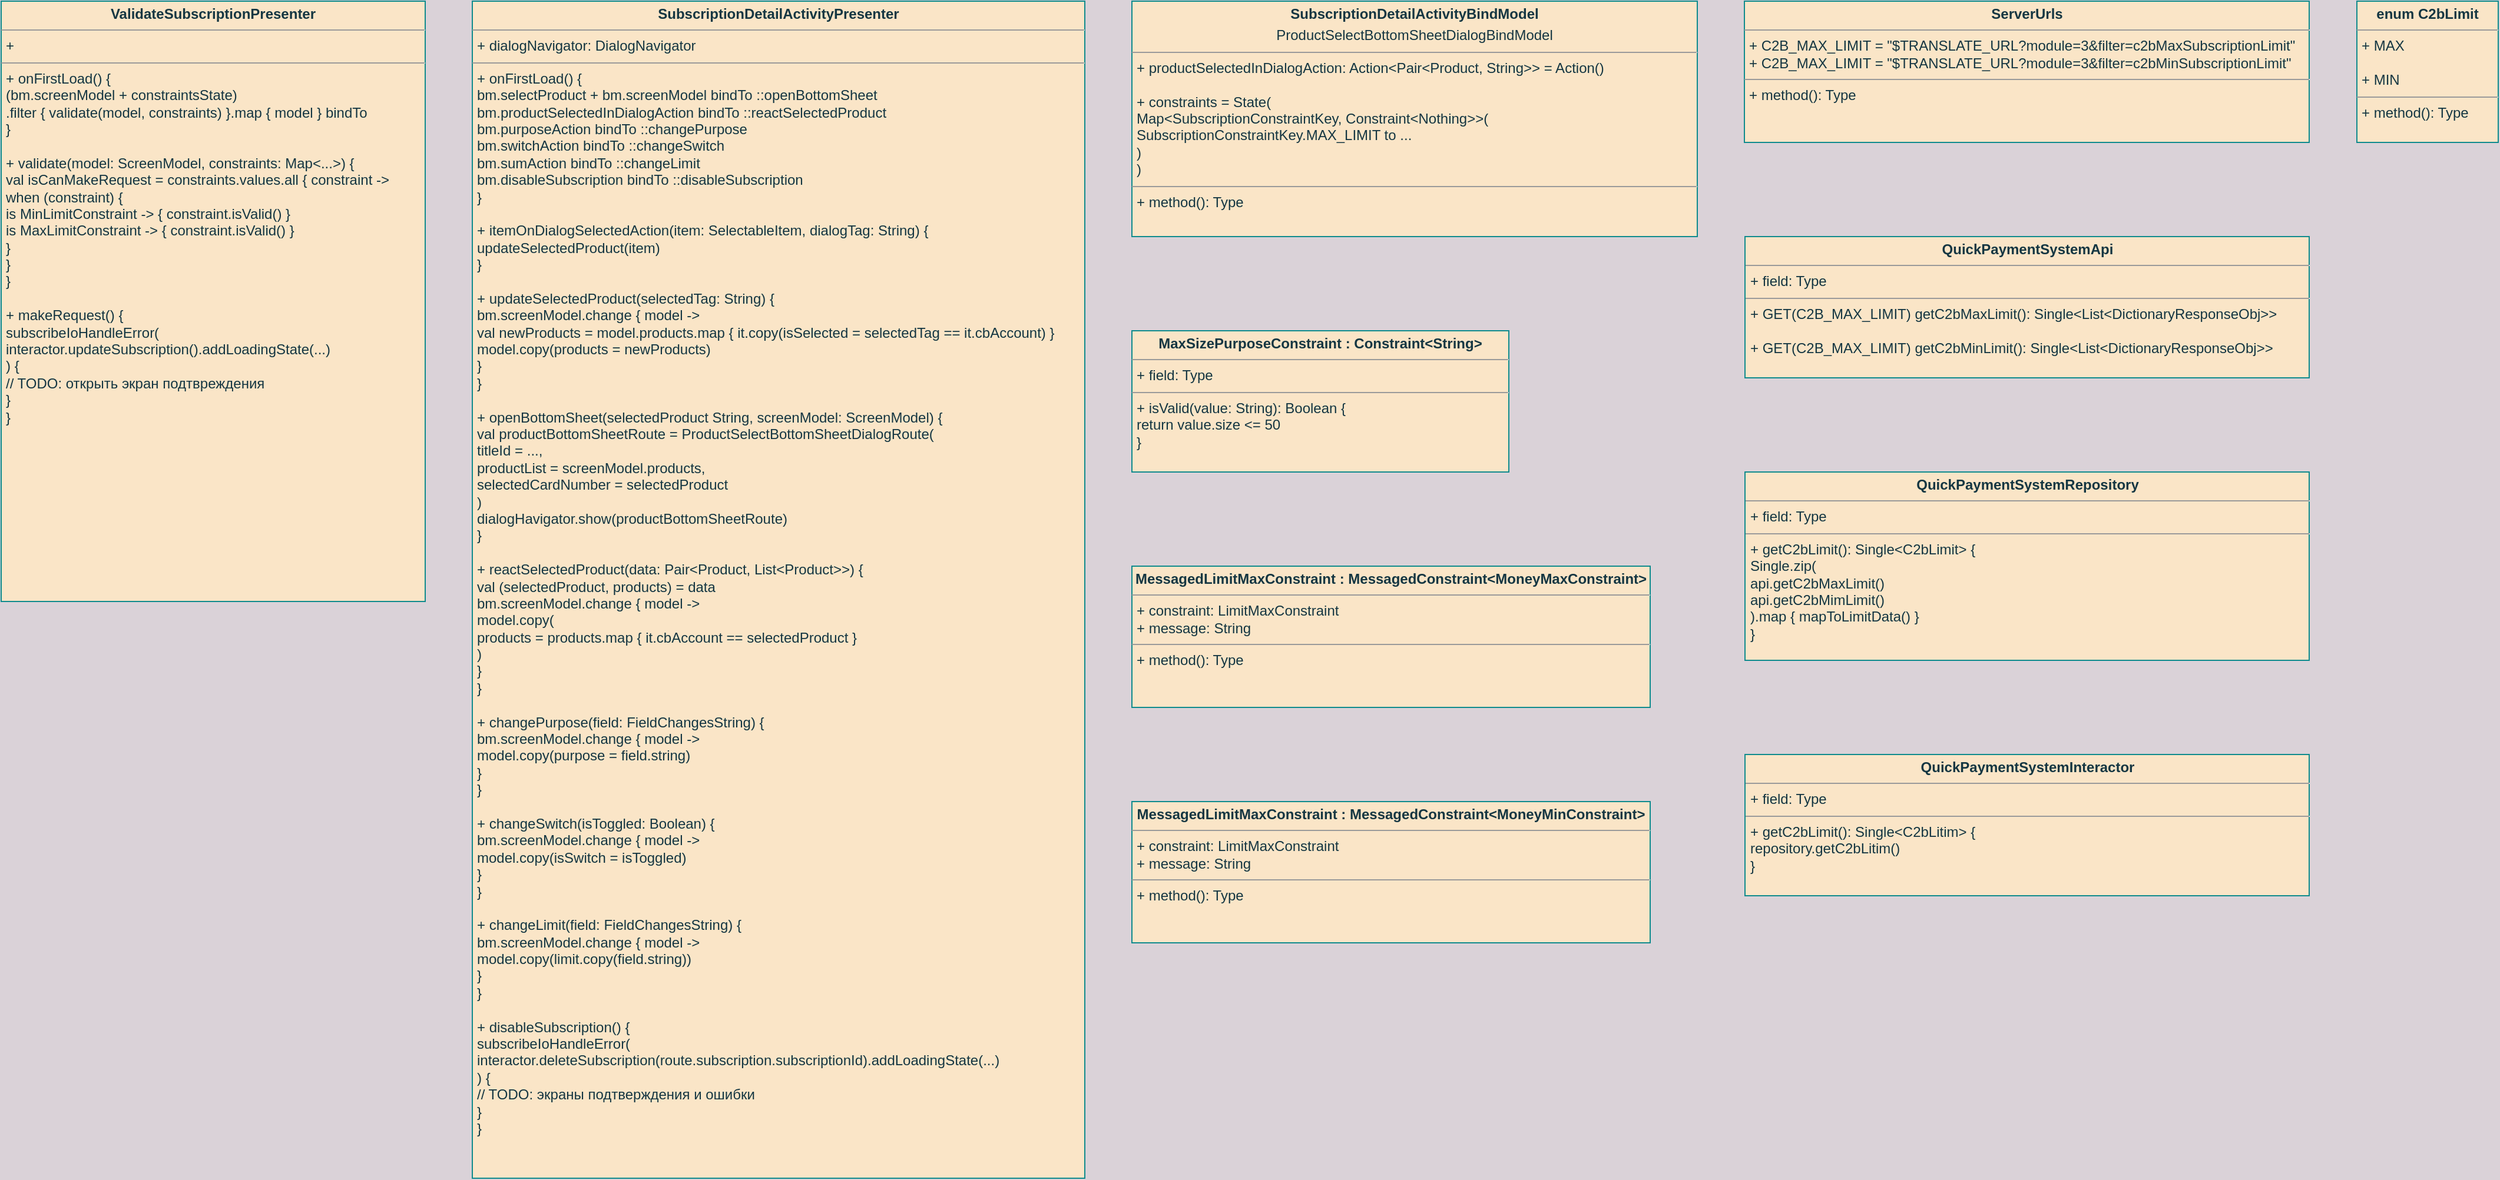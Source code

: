 <mxfile version="20.0.4" type="github">
  <diagram id="dgySgIXKoiI1m48yWmHK" name="Page-1">
    <mxGraphModel dx="1479" dy="441" grid="1" gridSize="10" guides="1" tooltips="1" connect="1" arrows="1" fold="1" page="1" pageScale="1" pageWidth="827" pageHeight="1169" background="#DAD2D8" math="0" shadow="0">
      <root>
        <mxCell id="0" />
        <mxCell id="1" parent="0" />
        <mxCell id="nkkHQVLCM54U9WsjHT4e-6" value="&lt;p style=&quot;margin:0px;margin-top:4px;text-align:center;&quot;&gt;&lt;b&gt;MessagedLimitMaxConstraint : MessagedConstraint&amp;lt;MoneyMaxConstraint&amp;gt;&lt;br&gt;&lt;/b&gt;&lt;/p&gt;&lt;hr size=&quot;1&quot;&gt;&lt;p style=&quot;margin:0px;margin-left:4px;&quot;&gt;+ constraint: LimitMaxConstraint&lt;/p&gt;&lt;p style=&quot;margin:0px;margin-left:4px;&quot;&gt;+ message: String&lt;br&gt;&lt;/p&gt;&lt;hr size=&quot;1&quot;&gt;&lt;p style=&quot;margin:0px;margin-left:4px;&quot;&gt;+ method(): Type&lt;/p&gt;" style="verticalAlign=top;align=left;overflow=fill;fontSize=12;fontFamily=Helvetica;html=1;rounded=0;sketch=0;fontColor=#143642;strokeColor=#0F8B8D;fillColor=#FAE5C7;" vertex="1" parent="1">
          <mxGeometry x="680" y="600" width="440" height="120" as="geometry" />
        </mxCell>
        <mxCell id="GnEPdB5FuV8N0eEhSFUD-5" value="&lt;p style=&quot;margin:0px;margin-top:4px;text-align:center;&quot;&gt;&lt;b&gt;SubscriptionDetailActivityPresenter&lt;/b&gt;&lt;br&gt;&lt;/p&gt;&lt;hr size=&quot;1&quot;&gt;&lt;p style=&quot;margin:0px;margin-left:4px;&quot;&gt;+ dialogNavigator: DialogNavigator&lt;br&gt;&lt;/p&gt;&lt;hr size=&quot;1&quot;&gt;&lt;p style=&quot;margin:0px;margin-left:4px;&quot;&gt;+ onFirstLoad() {&lt;/p&gt;&lt;p style=&quot;margin:0px;margin-left:4px;&quot;&gt;bm.selectProduct + bm.screenModel bindTo ::openBottomSheet&lt;/p&gt;&lt;p style=&quot;margin:0px;margin-left:4px;&quot;&gt;bm.productSelectedInDialogAction bindTo ::reactSelectedProduct&lt;/p&gt;&lt;p style=&quot;margin:0px;margin-left:4px;&quot;&gt;bm.purposeAction bindTo ::changePurpose&lt;/p&gt;&lt;p style=&quot;margin:0px;margin-left:4px;&quot;&gt;bm.switchAction bindTo ::changeSwitch&lt;/p&gt;&lt;p style=&quot;margin:0px;margin-left:4px;&quot;&gt;bm.sumAction bindTo ::changeLimit&lt;br&gt;&lt;/p&gt;&lt;p style=&quot;margin:0px;margin-left:4px;&quot;&gt;bm.disableSubscription bindTo ::disableSubscription&lt;br&gt;&lt;/p&gt;&lt;p style=&quot;margin:0px;margin-left:4px;&quot;&gt;}&lt;br&gt;&lt;/p&gt;&lt;p style=&quot;margin:0px;margin-left:4px;&quot;&gt;&lt;br&gt;&lt;/p&gt;&lt;p style=&quot;margin:0px;margin-left:4px;&quot;&gt;+ itemOnDialogSelectedAction(item: SelectableItem, dialogTag: String) {&lt;/p&gt;&lt;p style=&quot;margin:0px;margin-left:4px;&quot;&gt;updateSelectedProduct(item)&lt;br&gt;&lt;/p&gt;&lt;p style=&quot;margin:0px;margin-left:4px;&quot;&gt;}&lt;/p&gt;&lt;p style=&quot;margin:0px;margin-left:4px;&quot;&gt;&lt;br&gt;&lt;/p&gt;&lt;p style=&quot;margin:0px;margin-left:4px;&quot;&gt;+ updateSelectedProduct(selectedTag: String) {&lt;/p&gt;&lt;p style=&quot;margin:0px;margin-left:4px;&quot;&gt;bm.screenModel.change { model -&amp;gt;&lt;/p&gt;&lt;p style=&quot;margin:0px;margin-left:4px;&quot;&gt;val newProducts = model.products.map { it.copy(isSelected = selectedTag == it.cbAccount) }&lt;br&gt;&lt;/p&gt;&lt;p style=&quot;margin:0px;margin-left:4px;&quot;&gt;model.copy(products = newProducts)&lt;br&gt;&lt;/p&gt;&lt;p style=&quot;margin:0px;margin-left:4px;&quot;&gt;}&lt;br&gt;&lt;/p&gt;&lt;p style=&quot;margin:0px;margin-left:4px;&quot;&gt;}&lt;br&gt;&lt;/p&gt;&lt;p style=&quot;margin:0px;margin-left:4px;&quot;&gt;&lt;br&gt;&lt;/p&gt;&lt;p style=&quot;margin:0px;margin-left:4px;&quot;&gt;+ openBottomSheet(selectedProduct String, screenModel: ScreenModel) {&lt;/p&gt;&lt;p style=&quot;margin:0px;margin-left:4px;&quot;&gt;val productBottomSheetRoute = ProductSelectBottomSheetDialogRoute(&lt;/p&gt;&lt;p style=&quot;margin:0px;margin-left:4px;&quot;&gt;titleId = ...,&lt;/p&gt;&lt;p style=&quot;margin:0px;margin-left:4px;&quot;&gt;productList = screenModel.products,&lt;/p&gt;&lt;p style=&quot;margin:0px;margin-left:4px;&quot;&gt;selectedCardNumber = selectedProduct&lt;br&gt;&lt;/p&gt;&lt;p style=&quot;margin:0px;margin-left:4px;&quot;&gt;)&lt;br&gt;&lt;/p&gt;&lt;p style=&quot;margin:0px;margin-left:4px;&quot;&gt;dialogHavigator.show(productBottomSheetRoute)&lt;br&gt;&lt;/p&gt;&lt;p style=&quot;margin:0px;margin-left:4px;&quot;&gt;}&lt;/p&gt;&lt;p style=&quot;margin:0px;margin-left:4px;&quot;&gt;&lt;br&gt;&lt;/p&gt;&lt;p style=&quot;margin:0px;margin-left:4px;&quot;&gt;+ reactSelectedProduct(data: Pair&amp;lt;Product, List&amp;lt;Product&amp;gt;&amp;gt;) {&lt;/p&gt;&lt;p style=&quot;margin:0px;margin-left:4px;&quot;&gt;val (selectedProduct, products) = data&lt;br&gt;&lt;/p&gt;&lt;p style=&quot;margin:0px;margin-left:4px;&quot;&gt;bm.screenModel.change { model -&amp;gt;&lt;br&gt;&lt;/p&gt;&lt;p style=&quot;margin:0px;margin-left:4px;&quot;&gt;model.copy(&lt;/p&gt;&lt;p style=&quot;margin:0px;margin-left:4px;&quot;&gt;products = products.map { it.cbAccount == selectedProduct }&lt;br&gt;&lt;/p&gt;&lt;p style=&quot;margin:0px;margin-left:4px;&quot;&gt;)&lt;br&gt;&lt;/p&gt;&lt;p style=&quot;margin:0px;margin-left:4px;&quot;&gt;}&lt;br&gt;&lt;/p&gt;&lt;p style=&quot;margin:0px;margin-left:4px;&quot;&gt;}&lt;/p&gt;&lt;p style=&quot;margin:0px;margin-left:4px;&quot;&gt;&lt;br&gt;&lt;/p&gt;&lt;p style=&quot;margin:0px;margin-left:4px;&quot;&gt;+ changePurpose(field: FieldChangesString) {&lt;/p&gt;&lt;p style=&quot;margin:0px;margin-left:4px;&quot;&gt;bm.screenModel.change { model -&amp;gt;&lt;br&gt;&lt;/p&gt;&lt;p style=&quot;margin:0px;margin-left:4px;&quot;&gt;model.copy(purpose = field.string)&lt;br&gt;&lt;/p&gt;&lt;p style=&quot;margin:0px;margin-left:4px;&quot;&gt;}&lt;br&gt;&lt;/p&gt;&lt;p style=&quot;margin:0px;margin-left:4px;&quot;&gt;}&lt;/p&gt;&lt;p style=&quot;margin:0px;margin-left:4px;&quot;&gt;&lt;br&gt;&lt;/p&gt;&lt;p style=&quot;margin:0px;margin-left:4px;&quot;&gt;+ changeSwitch(isToggled: Boolean) {&lt;/p&gt;&lt;p style=&quot;margin:0px;margin-left:4px;&quot;&gt;bm.screenModel.change { model -&amp;gt;&lt;br&gt;&lt;/p&gt;&lt;p style=&quot;margin:0px;margin-left:4px;&quot;&gt;model.copy(isSwitch = isToggled)&lt;br&gt;&lt;/p&gt;&lt;p style=&quot;margin:0px;margin-left:4px;&quot;&gt;}&lt;br&gt;&lt;/p&gt;&lt;p style=&quot;margin:0px;margin-left:4px;&quot;&gt;}&lt;/p&gt;&lt;p style=&quot;margin:0px;margin-left:4px;&quot;&gt;&lt;br&gt;&lt;/p&gt;&lt;p style=&quot;margin:0px;margin-left:4px;&quot;&gt;+ changeLimit(field: FieldChangesString) {&lt;/p&gt;&lt;p style=&quot;margin:0px;margin-left:4px;&quot;&gt;bm.screenModel.change { model -&amp;gt;&lt;br&gt;&lt;/p&gt;&lt;p style=&quot;margin:0px;margin-left:4px;&quot;&gt;model.copy(limit.copy(field.string))&lt;br&gt;&lt;/p&gt;&lt;p style=&quot;margin:0px;margin-left:4px;&quot;&gt;}&lt;br&gt;&lt;/p&gt;&lt;p style=&quot;margin:0px;margin-left:4px;&quot;&gt;}&lt;br&gt;&lt;/p&gt;&lt;p style=&quot;margin:0px;margin-left:4px;&quot;&gt;&lt;br&gt;&lt;/p&gt;&lt;p style=&quot;margin:0px;margin-left:4px;&quot;&gt;+ disableSubscription() {&lt;/p&gt;&lt;p style=&quot;margin:0px;margin-left:4px;&quot;&gt;subscribeIoHandleError(&lt;/p&gt;&lt;p style=&quot;margin:0px;margin-left:4px;&quot;&gt;interactor.deleteSubscription(route.subscription.subscriptionId).addLoadingState(...)&lt;br&gt;&lt;/p&gt;&lt;p style=&quot;margin:0px;margin-left:4px;&quot;&gt;) {&lt;/p&gt;&lt;p style=&quot;margin:0px;margin-left:4px;&quot;&gt;// TODO: экраны подтверждения и ошибки&lt;br&gt;&lt;/p&gt;&lt;p style=&quot;margin:0px;margin-left:4px;&quot;&gt;}&lt;br&gt;&lt;/p&gt;&lt;p style=&quot;margin:0px;margin-left:4px;&quot;&gt;}&lt;br&gt;&lt;/p&gt;" style="verticalAlign=top;align=left;overflow=fill;fontSize=12;fontFamily=Helvetica;html=1;rounded=0;sketch=0;fontColor=#143642;strokeColor=#0F8B8D;fillColor=#FAE5C7;" parent="1" vertex="1">
          <mxGeometry x="120" y="120" width="520" height="1000" as="geometry" />
        </mxCell>
        <mxCell id="GnEPdB5FuV8N0eEhSFUD-6" value="&lt;p style=&quot;margin:0px;margin-top:4px;text-align:center;&quot;&gt;&lt;b&gt;SubscriptionDetailActivityBindModel&lt;/b&gt;&lt;/p&gt;&lt;p style=&quot;margin:0px;margin-top:4px;text-align:center;&quot;&gt;ProductSelectBottomSheetDialogBindModel&lt;b&gt;&lt;br&gt;&lt;/b&gt;&lt;/p&gt;&lt;hr size=&quot;1&quot;&gt;&lt;p style=&quot;margin:0px;margin-left:4px;&quot;&gt;+ productSelectedInDialogAction: Action&amp;lt;Pair&amp;lt;Product, String&amp;gt;&amp;gt; = Action()&lt;/p&gt;&lt;p style=&quot;margin:0px;margin-left:4px;&quot;&gt;&lt;br&gt;&lt;/p&gt;&lt;p style=&quot;margin:0px;margin-left:4px;&quot;&gt;+ constraints = State(&lt;/p&gt;&lt;p style=&quot;margin:0px;margin-left:4px;&quot;&gt;Map&amp;lt;SubscriptionConstraintKey, Constraint&amp;lt;Nothing&amp;gt;&amp;gt;(&lt;/p&gt;&lt;p style=&quot;margin:0px;margin-left:4px;&quot;&gt;SubscriptionConstraintKey.MAX_LIMIT to ...&lt;br&gt;&lt;/p&gt;&lt;p style=&quot;margin:0px;margin-left:4px;&quot;&gt;)&lt;br&gt;&lt;/p&gt;&lt;p style=&quot;margin:0px;margin-left:4px;&quot;&gt;)&lt;br&gt;&lt;/p&gt;&lt;hr size=&quot;1&quot;&gt;&lt;p style=&quot;margin:0px;margin-left:4px;&quot;&gt;+ method(): Type&lt;/p&gt;" style="verticalAlign=top;align=left;overflow=fill;fontSize=12;fontFamily=Helvetica;html=1;rounded=0;sketch=0;fontColor=#143642;strokeColor=#0F8B8D;fillColor=#FAE5C7;" parent="1" vertex="1">
          <mxGeometry x="680" y="120" width="480" height="200" as="geometry" />
        </mxCell>
        <mxCell id="GnEPdB5FuV8N0eEhSFUD-7" value="&lt;p style=&quot;margin:0px;margin-top:4px;text-align:center;&quot;&gt;&lt;b&gt;MaxSizePurposeConstraint : Constraint&amp;lt;String&amp;gt;&lt;br&gt;&lt;/b&gt;&lt;/p&gt;&lt;hr size=&quot;1&quot;&gt;&lt;p style=&quot;margin:0px;margin-left:4px;&quot;&gt;+ field: Type&lt;/p&gt;&lt;hr size=&quot;1&quot;&gt;&lt;p style=&quot;margin:0px;margin-left:4px;&quot;&gt;+ isValid(value: String): Boolean {&lt;/p&gt;&lt;p style=&quot;margin:0px;margin-left:4px;&quot;&gt;return value.size &amp;lt;= 50&lt;br&gt;&lt;/p&gt;&lt;p style=&quot;margin:0px;margin-left:4px;&quot;&gt;}&lt;br&gt;&lt;/p&gt;" style="verticalAlign=top;align=left;overflow=fill;fontSize=12;fontFamily=Helvetica;html=1;rounded=0;sketch=0;fontColor=#143642;strokeColor=#0F8B8D;fillColor=#FAE5C7;" parent="1" vertex="1">
          <mxGeometry x="680" y="400" width="320" height="120" as="geometry" />
        </mxCell>
        <mxCell id="GnEPdB5FuV8N0eEhSFUD-8" value="&lt;p style=&quot;margin:0px;margin-top:4px;text-align:center;&quot;&gt;&lt;b&gt;ServerUrls&lt;/b&gt;&lt;/p&gt;&lt;hr size=&quot;1&quot;&gt;&lt;p style=&quot;margin:0px;margin-left:4px;&quot;&gt;+ C2B_MAX_LIMIT = &quot;$TRANSLATE_URL?module=3&amp;amp;filter=c2bMaxSubscriptionLimit&quot;&lt;/p&gt;&lt;p style=&quot;margin:0px;margin-left:4px;&quot;&gt;+ C2B_MAX_LIMIT = &quot;$TRANSLATE_URL?module=3&amp;amp;filter=c2bMinSubscriptionLimit&quot;&lt;br&gt;&lt;/p&gt;&lt;hr size=&quot;1&quot;&gt;&lt;p style=&quot;margin:0px;margin-left:4px;&quot;&gt;+ method(): Type&lt;/p&gt;" style="verticalAlign=top;align=left;overflow=fill;fontSize=12;fontFamily=Helvetica;html=1;rounded=0;sketch=0;fontColor=#143642;strokeColor=#0F8B8D;fillColor=#FAE5C7;" parent="1" vertex="1">
          <mxGeometry x="1200" y="120" width="479.5" height="120" as="geometry" />
        </mxCell>
        <mxCell id="nkkHQVLCM54U9WsjHT4e-2" value="&lt;p style=&quot;margin:0px;margin-top:4px;text-align:center;&quot;&gt;&lt;b&gt;QuickPaymentSystemApi&lt;/b&gt;&lt;/p&gt;&lt;hr size=&quot;1&quot;&gt;&lt;p style=&quot;margin:0px;margin-left:4px;&quot;&gt;+ field: Type&lt;/p&gt;&lt;hr size=&quot;1&quot;&gt;&lt;p style=&quot;margin:0px;margin-left:4px;&quot;&gt;+ GET(C2B_MAX_LIMIT) getC2bMaxLimit(): Single&amp;lt;List&amp;lt;DictionaryResponseObj&amp;gt;&amp;gt;&lt;/p&gt;&lt;p style=&quot;margin:0px;margin-left:4px;&quot;&gt;&lt;br&gt;&lt;/p&gt;&lt;p style=&quot;margin:0px;margin-left:4px;&quot;&gt;+ GET(C2B_MAX_LIMIT) getC2bMinLimit(): Single&amp;lt;List&amp;lt;DictionaryResponseObj&amp;gt;&amp;gt;&lt;br&gt;&lt;/p&gt;" style="verticalAlign=top;align=left;overflow=fill;fontSize=12;fontFamily=Helvetica;html=1;rounded=0;sketch=0;fontColor=#143642;strokeColor=#0F8B8D;fillColor=#FAE5C7;" vertex="1" parent="1">
          <mxGeometry x="1200.5" y="320" width="479" height="120" as="geometry" />
        </mxCell>
        <mxCell id="nkkHQVLCM54U9WsjHT4e-3" value="&lt;p style=&quot;margin:0px;margin-top:4px;text-align:center;&quot;&gt;&lt;b&gt;QuickPaymentSystemRepository&lt;/b&gt;&lt;/p&gt;&lt;hr size=&quot;1&quot;&gt;&lt;p style=&quot;margin:0px;margin-left:4px;&quot;&gt;+ field: Type&lt;/p&gt;&lt;hr size=&quot;1&quot;&gt;&lt;p style=&quot;margin:0px;margin-left:4px;&quot;&gt;+ getC2bLimit(): Single&amp;lt;C2bLimit&amp;gt; {&lt;/p&gt;&lt;p style=&quot;margin:0px;margin-left:4px;&quot;&gt;Single.zip(&lt;/p&gt;&lt;p style=&quot;margin:0px;margin-left:4px;&quot;&gt;api.getC2bMaxLimit()&lt;/p&gt;&lt;p style=&quot;margin:0px;margin-left:4px;&quot;&gt;api.getC2bMimLimit()&lt;/p&gt;&lt;p style=&quot;margin:0px;margin-left:4px;&quot;&gt;).map { mapToLimitData() }&lt;br&gt;&lt;/p&gt;&lt;p style=&quot;margin:0px;margin-left:4px;&quot;&gt;}&lt;br&gt;&lt;/p&gt;" style="verticalAlign=top;align=left;overflow=fill;fontSize=12;fontFamily=Helvetica;html=1;rounded=0;sketch=0;fontColor=#143642;strokeColor=#0F8B8D;fillColor=#FAE5C7;" vertex="1" parent="1">
          <mxGeometry x="1200.5" y="520" width="479" height="160" as="geometry" />
        </mxCell>
        <mxCell id="nkkHQVLCM54U9WsjHT4e-4" value="&lt;p style=&quot;margin:0px;margin-top:4px;text-align:center;&quot;&gt;&lt;b&gt;QuickPaymentSystemInteractor&lt;/b&gt;&lt;/p&gt;&lt;hr size=&quot;1&quot;&gt;&lt;p style=&quot;margin:0px;margin-left:4px;&quot;&gt;+ field: Type&lt;/p&gt;&lt;hr size=&quot;1&quot;&gt;&lt;p style=&quot;margin:0px;margin-left:4px;&quot;&gt;+ getC2bLimit(): Single&amp;lt;C2bLitim&amp;gt; {&lt;/p&gt;&lt;p style=&quot;margin:0px;margin-left:4px;&quot;&gt;repository.getC2bLitim()&lt;br&gt;&lt;/p&gt;&lt;p style=&quot;margin:0px;margin-left:4px;&quot;&gt;}&lt;br&gt;&lt;/p&gt;" style="verticalAlign=top;align=left;overflow=fill;fontSize=12;fontFamily=Helvetica;html=1;rounded=0;sketch=0;fontColor=#143642;strokeColor=#0F8B8D;fillColor=#FAE5C7;" vertex="1" parent="1">
          <mxGeometry x="1200.5" y="760" width="479" height="120" as="geometry" />
        </mxCell>
        <mxCell id="nkkHQVLCM54U9WsjHT4e-5" value="&lt;p style=&quot;margin:0px;margin-top:4px;text-align:center;&quot;&gt;&lt;b&gt;enum C2bLimit&lt;/b&gt;&lt;/p&gt;&lt;hr size=&quot;1&quot;&gt;&lt;p style=&quot;margin:0px;margin-left:4px;&quot;&gt;+ MAX&lt;/p&gt;&lt;p style=&quot;margin:0px;margin-left:4px;&quot;&gt;&lt;br&gt;&lt;/p&gt;&lt;p style=&quot;margin:0px;margin-left:4px;&quot;&gt;+ MIN&lt;br&gt;&lt;/p&gt;&lt;hr size=&quot;1&quot;&gt;&lt;p style=&quot;margin:0px;margin-left:4px;&quot;&gt;+ method(): Type&lt;/p&gt;" style="verticalAlign=top;align=left;overflow=fill;fontSize=12;fontFamily=Helvetica;html=1;rounded=0;sketch=0;fontColor=#143642;strokeColor=#0F8B8D;fillColor=#FAE5C7;" vertex="1" parent="1">
          <mxGeometry x="1720" y="120" width="120" height="120" as="geometry" />
        </mxCell>
        <mxCell id="nkkHQVLCM54U9WsjHT4e-8" value="&lt;p style=&quot;margin:0px;margin-top:4px;text-align:center;&quot;&gt;&lt;b&gt;MessagedLimitMaxConstraint : MessagedConstraint&amp;lt;MoneyMinConstraint&amp;gt;&lt;br&gt;&lt;/b&gt;&lt;/p&gt;&lt;hr size=&quot;1&quot;&gt;&lt;p style=&quot;margin:0px;margin-left:4px;&quot;&gt;+ constraint: LimitMaxConstraint&lt;/p&gt;&lt;p style=&quot;margin:0px;margin-left:4px;&quot;&gt;+ message: String&lt;br&gt;&lt;/p&gt;&lt;hr size=&quot;1&quot;&gt;&lt;p style=&quot;margin:0px;margin-left:4px;&quot;&gt;+ method(): Type&lt;/p&gt;" style="verticalAlign=top;align=left;overflow=fill;fontSize=12;fontFamily=Helvetica;html=1;rounded=0;sketch=0;fontColor=#143642;strokeColor=#0F8B8D;fillColor=#FAE5C7;" vertex="1" parent="1">
          <mxGeometry x="680" y="800" width="440" height="120" as="geometry" />
        </mxCell>
        <mxCell id="nkkHQVLCM54U9WsjHT4e-10" value="&lt;p style=&quot;margin:0px;margin-top:4px;text-align:center;&quot;&gt;&lt;b&gt;ValidateSubscriptionPresenter&lt;/b&gt;&lt;/p&gt;&lt;hr size=&quot;1&quot;&gt;&lt;p style=&quot;margin:0px;margin-left:4px;&quot;&gt;+&lt;/p&gt;&lt;hr size=&quot;1&quot;&gt;&lt;p style=&quot;margin:0px;margin-left:4px;&quot;&gt;+ onFirstLoad() {&lt;/p&gt;&lt;p style=&quot;margin:0px;margin-left:4px;&quot;&gt;(bm.screenModel + constraintsState)&lt;/p&gt;&lt;p style=&quot;margin:0px;margin-left:4px;&quot;&gt;.filter { validate(model, constraints) }.map { model } bindTo &lt;br&gt;&lt;/p&gt;&lt;p style=&quot;margin:0px;margin-left:4px;&quot;&gt;}&lt;/p&gt;&lt;p style=&quot;margin:0px;margin-left:4px;&quot;&gt;&lt;br&gt;&lt;/p&gt;&lt;p style=&quot;margin:0px;margin-left:4px;&quot;&gt;+ validate(model: ScreenModel, constraints: Map&amp;lt;...&amp;gt;) {&lt;/p&gt;&lt;p style=&quot;margin:0px;margin-left:4px;&quot;&gt;val isCanMakeRequest = constraints.values.all { constraint -&amp;gt;&lt;br&gt;&lt;/p&gt;&lt;p style=&quot;margin:0px;margin-left:4px;&quot;&gt;when (constraint) {&lt;/p&gt;&lt;p style=&quot;margin:0px;margin-left:4px;&quot;&gt;is MinLimitConstraint -&amp;gt; { constraint.isValid() }&lt;/p&gt;&lt;p style=&quot;margin:0px;margin-left:4px;&quot;&gt;is MaxLimitConstraint -&amp;gt; { constraint.isValid() }&lt;/p&gt;&lt;p style=&quot;margin:0px;margin-left:4px;&quot;&gt;}&lt;br&gt;&lt;/p&gt;&lt;p style=&quot;margin:0px;margin-left:4px;&quot;&gt;}&lt;br&gt;&lt;/p&gt;&lt;p style=&quot;margin:0px;margin-left:4px;&quot;&gt;}&lt;/p&gt;&lt;p style=&quot;margin:0px;margin-left:4px;&quot;&gt;&lt;br&gt;&lt;/p&gt;&lt;p style=&quot;margin:0px;margin-left:4px;&quot;&gt;+ makeRequest() {&lt;/p&gt;&lt;p style=&quot;margin:0px;margin-left:4px;&quot;&gt;subscribeIoHandleError(&lt;/p&gt;&lt;p style=&quot;margin:0px;margin-left:4px;&quot;&gt;interactor.updateSubscription().addLoadingState(...)&lt;br&gt;&lt;/p&gt;&lt;p style=&quot;margin:0px;margin-left:4px;&quot;&gt;) {&lt;/p&gt;&lt;p style=&quot;margin:0px;margin-left:4px;&quot;&gt;// TODO: открыть экран подтвреждения&lt;br&gt;&lt;/p&gt;&lt;p style=&quot;margin:0px;margin-left:4px;&quot;&gt;}&lt;br&gt;&lt;/p&gt;&lt;p style=&quot;margin:0px;margin-left:4px;&quot;&gt;}&lt;br&gt;&lt;/p&gt;" style="verticalAlign=top;align=left;overflow=fill;fontSize=12;fontFamily=Helvetica;html=1;rounded=0;sketch=0;fontColor=#143642;strokeColor=#0F8B8D;fillColor=#FAE5C7;" vertex="1" parent="1">
          <mxGeometry x="-280" y="120" width="360" height="510" as="geometry" />
        </mxCell>
      </root>
    </mxGraphModel>
  </diagram>
</mxfile>
